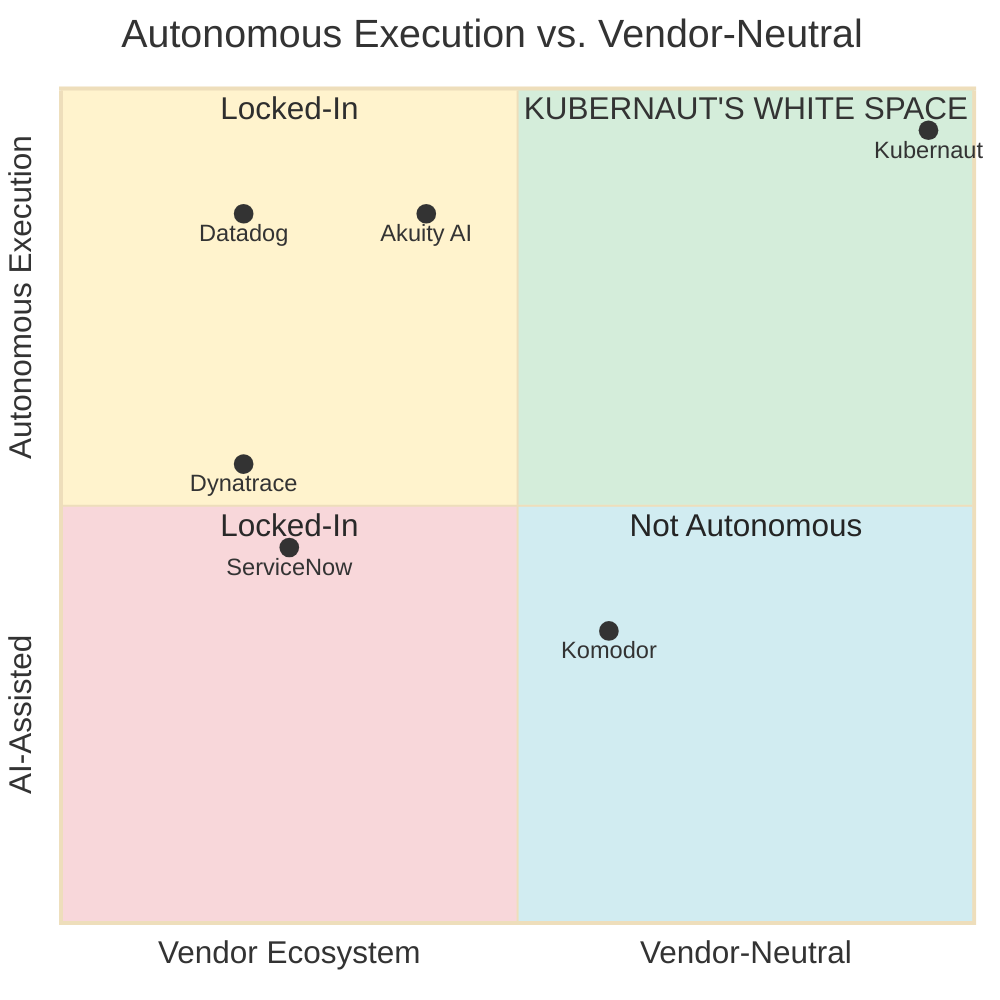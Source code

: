 %%{init: {'theme':'base', 'themeVariables': { 'quadrant1Fill':'#d4edda', 'quadrant2Fill':'#fff3cd', 'quadrant3Fill':'#f8d7da', 'quadrant4Fill':'#d1ecf1'}}}%%
quadrantChart
    title Autonomous Execution vs. Vendor-Neutral
    x-axis "Vendor Ecosystem" --> "Vendor-Neutral"
    y-axis "AI-Assisted" --> "Autonomous Execution"
    quadrant-1 "KUBERNAUT'S WHITE SPACE"
    quadrant-2 "Locked-In"
    quadrant-3 "Locked-In"
    quadrant-4 "Not Autonomous"
    "Kubernaut": [0.95, 0.95]
    "Datadog": [0.2, 0.85]
    "Akuity AI": [0.4, 0.85]
    "Dynatrace": [0.2, 0.55]
    "ServiceNow": [0.25, 0.45]
    "Komodor": [0.6, 0.35]
